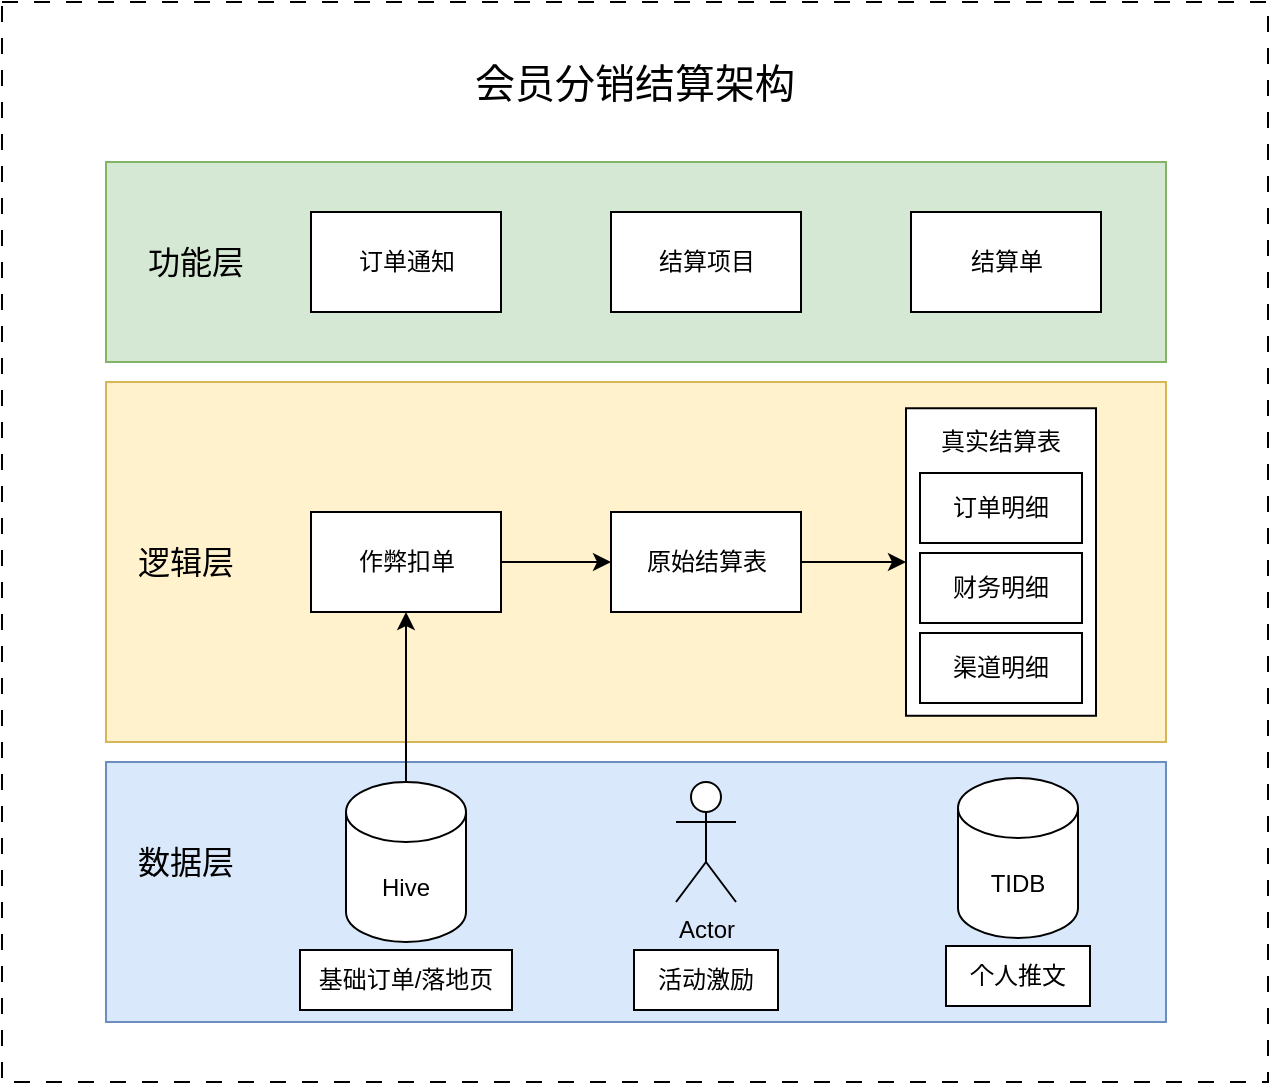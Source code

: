 <mxfile version="21.5.2" type="github">
  <diagram name="第 1 页" id="lzQ1DLNY_wVtoXrVYpb8">
    <mxGraphModel dx="795" dy="460" grid="1" gridSize="10" guides="1" tooltips="1" connect="1" arrows="1" fold="1" page="1" pageScale="1" pageWidth="827" pageHeight="1169" math="0" shadow="0">
      <root>
        <mxCell id="0" />
        <mxCell id="1" parent="0" />
        <mxCell id="ZjOCM4_gFHU6vP_n-oH2-35" value="" style="rounded=0;whiteSpace=wrap;html=1;dashed=1;dashPattern=8 8;" vertex="1" parent="1">
          <mxGeometry x="97" y="80" width="633" height="540" as="geometry" />
        </mxCell>
        <mxCell id="ZjOCM4_gFHU6vP_n-oH2-8" value="" style="rounded=0;whiteSpace=wrap;html=1;fillColor=#fff2cc;strokeColor=#d6b656;" vertex="1" parent="1">
          <mxGeometry x="149" y="270" width="530" height="180" as="geometry" />
        </mxCell>
        <mxCell id="ZjOCM4_gFHU6vP_n-oH2-1" value="" style="rounded=0;whiteSpace=wrap;html=1;fillColor=#dae8fc;strokeColor=#6c8ebf;" vertex="1" parent="1">
          <mxGeometry x="149" y="460" width="530" height="130" as="geometry" />
        </mxCell>
        <mxCell id="ZjOCM4_gFHU6vP_n-oH2-2" value="&lt;font style=&quot;font-size: 16px;&quot;&gt;数据层&lt;/font&gt;" style="text;html=1;align=center;verticalAlign=middle;whiteSpace=wrap;rounded=0;" vertex="1" parent="1">
          <mxGeometry x="159" y="495" width="60" height="30" as="geometry" />
        </mxCell>
        <mxCell id="ZjOCM4_gFHU6vP_n-oH2-3" value="Hive" style="shape=cylinder3;whiteSpace=wrap;html=1;boundedLbl=1;backgroundOutline=1;size=15;" vertex="1" parent="1">
          <mxGeometry x="269" y="470" width="60" height="80" as="geometry" />
        </mxCell>
        <mxCell id="ZjOCM4_gFHU6vP_n-oH2-4" value="Actor" style="shape=umlActor;verticalLabelPosition=bottom;verticalAlign=top;html=1;outlineConnect=0;" vertex="1" parent="1">
          <mxGeometry x="434" y="470" width="30" height="60" as="geometry" />
        </mxCell>
        <mxCell id="ZjOCM4_gFHU6vP_n-oH2-7" value="TIDB" style="shape=cylinder3;whiteSpace=wrap;html=1;boundedLbl=1;backgroundOutline=1;size=15;" vertex="1" parent="1">
          <mxGeometry x="575" y="468" width="60" height="80" as="geometry" />
        </mxCell>
        <mxCell id="ZjOCM4_gFHU6vP_n-oH2-10" value="&lt;font size=&quot;3&quot;&gt;逻辑层&lt;/font&gt;" style="text;html=1;align=center;verticalAlign=middle;whiteSpace=wrap;rounded=0;" vertex="1" parent="1">
          <mxGeometry x="154" y="345" width="70" height="30" as="geometry" />
        </mxCell>
        <mxCell id="ZjOCM4_gFHU6vP_n-oH2-11" value="" style="rounded=0;whiteSpace=wrap;html=1;fillColor=#d5e8d4;strokeColor=#82b366;" vertex="1" parent="1">
          <mxGeometry x="149" y="160" width="530" height="100" as="geometry" />
        </mxCell>
        <mxCell id="ZjOCM4_gFHU6vP_n-oH2-12" value="&lt;font size=&quot;3&quot;&gt;功能层&lt;/font&gt;" style="text;html=1;align=center;verticalAlign=middle;whiteSpace=wrap;rounded=0;" vertex="1" parent="1">
          <mxGeometry x="159" y="195" width="70" height="30" as="geometry" />
        </mxCell>
        <mxCell id="ZjOCM4_gFHU6vP_n-oH2-31" style="edgeStyle=orthogonalEdgeStyle;rounded=0;orthogonalLoop=1;jettySize=auto;html=1;entryX=0;entryY=0.5;entryDx=0;entryDy=0;" edge="1" parent="1" source="ZjOCM4_gFHU6vP_n-oH2-15" target="ZjOCM4_gFHU6vP_n-oH2-17">
          <mxGeometry relative="1" as="geometry" />
        </mxCell>
        <mxCell id="ZjOCM4_gFHU6vP_n-oH2-15" value="作弊扣单" style="rounded=0;whiteSpace=wrap;html=1;" vertex="1" parent="1">
          <mxGeometry x="251.5" y="335" width="95" height="50" as="geometry" />
        </mxCell>
        <mxCell id="ZjOCM4_gFHU6vP_n-oH2-32" style="edgeStyle=orthogonalEdgeStyle;rounded=0;orthogonalLoop=1;jettySize=auto;html=1;exitX=1;exitY=0.5;exitDx=0;exitDy=0;entryX=0;entryY=0.5;entryDx=0;entryDy=0;" edge="1" parent="1" source="ZjOCM4_gFHU6vP_n-oH2-17" target="ZjOCM4_gFHU6vP_n-oH2-18">
          <mxGeometry relative="1" as="geometry" />
        </mxCell>
        <mxCell id="ZjOCM4_gFHU6vP_n-oH2-17" value="原始结算表" style="rounded=0;whiteSpace=wrap;html=1;" vertex="1" parent="1">
          <mxGeometry x="401.5" y="335" width="95" height="50" as="geometry" />
        </mxCell>
        <mxCell id="ZjOCM4_gFHU6vP_n-oH2-18" value="" style="rounded=0;whiteSpace=wrap;html=1;" vertex="1" parent="1">
          <mxGeometry x="549" y="283.13" width="95" height="153.75" as="geometry" />
        </mxCell>
        <mxCell id="ZjOCM4_gFHU6vP_n-oH2-19" value="订单明细" style="rounded=0;whiteSpace=wrap;html=1;" vertex="1" parent="1">
          <mxGeometry x="556" y="315.5" width="81" height="35" as="geometry" />
        </mxCell>
        <mxCell id="ZjOCM4_gFHU6vP_n-oH2-20" value="财务明细" style="rounded=0;whiteSpace=wrap;html=1;" vertex="1" parent="1">
          <mxGeometry x="556" y="355.5" width="81" height="35" as="geometry" />
        </mxCell>
        <mxCell id="ZjOCM4_gFHU6vP_n-oH2-21" value="渠道明细" style="rounded=0;whiteSpace=wrap;html=1;" vertex="1" parent="1">
          <mxGeometry x="556" y="395.5" width="81" height="35" as="geometry" />
        </mxCell>
        <mxCell id="ZjOCM4_gFHU6vP_n-oH2-22" value="基础订单/落地页" style="rounded=0;whiteSpace=wrap;html=1;" vertex="1" parent="1">
          <mxGeometry x="246" y="554" width="106" height="30" as="geometry" />
        </mxCell>
        <mxCell id="ZjOCM4_gFHU6vP_n-oH2-23" value="个人推文" style="rounded=0;whiteSpace=wrap;html=1;" vertex="1" parent="1">
          <mxGeometry x="569" y="552" width="72" height="30" as="geometry" />
        </mxCell>
        <mxCell id="ZjOCM4_gFHU6vP_n-oH2-24" value="活动激励" style="rounded=0;whiteSpace=wrap;html=1;" vertex="1" parent="1">
          <mxGeometry x="413" y="554" width="72" height="30" as="geometry" />
        </mxCell>
        <mxCell id="ZjOCM4_gFHU6vP_n-oH2-26" value="结算项目" style="rounded=0;whiteSpace=wrap;html=1;" vertex="1" parent="1">
          <mxGeometry x="401.5" y="185" width="95" height="50" as="geometry" />
        </mxCell>
        <mxCell id="ZjOCM4_gFHU6vP_n-oH2-27" value="结算单" style="rounded=0;whiteSpace=wrap;html=1;" vertex="1" parent="1">
          <mxGeometry x="551.5" y="185" width="95" height="50" as="geometry" />
        </mxCell>
        <mxCell id="ZjOCM4_gFHU6vP_n-oH2-28" style="edgeStyle=orthogonalEdgeStyle;rounded=0;orthogonalLoop=1;jettySize=auto;html=1;exitX=0.5;exitY=0;exitDx=0;exitDy=0;exitPerimeter=0;entryX=0.5;entryY=1;entryDx=0;entryDy=0;" edge="1" parent="1" source="ZjOCM4_gFHU6vP_n-oH2-3" target="ZjOCM4_gFHU6vP_n-oH2-15">
          <mxGeometry relative="1" as="geometry" />
        </mxCell>
        <mxCell id="ZjOCM4_gFHU6vP_n-oH2-33" value="真实结算表" style="text;html=1;strokeColor=none;fillColor=none;align=center;verticalAlign=middle;whiteSpace=wrap;rounded=0;" vertex="1" parent="1">
          <mxGeometry x="560" y="287.13" width="73" height="26" as="geometry" />
        </mxCell>
        <mxCell id="ZjOCM4_gFHU6vP_n-oH2-34" value="订单通知" style="rounded=0;whiteSpace=wrap;html=1;" vertex="1" parent="1">
          <mxGeometry x="251.5" y="185" width="95" height="50" as="geometry" />
        </mxCell>
        <mxCell id="ZjOCM4_gFHU6vP_n-oH2-36" value="&lt;font style=&quot;font-size: 20px;&quot;&gt;会员分销结算架构&lt;/font&gt;" style="text;html=1;strokeColor=none;fillColor=none;align=center;verticalAlign=middle;whiteSpace=wrap;rounded=0;" vertex="1" parent="1">
          <mxGeometry x="313" y="100" width="201" height="40" as="geometry" />
        </mxCell>
      </root>
    </mxGraphModel>
  </diagram>
</mxfile>
